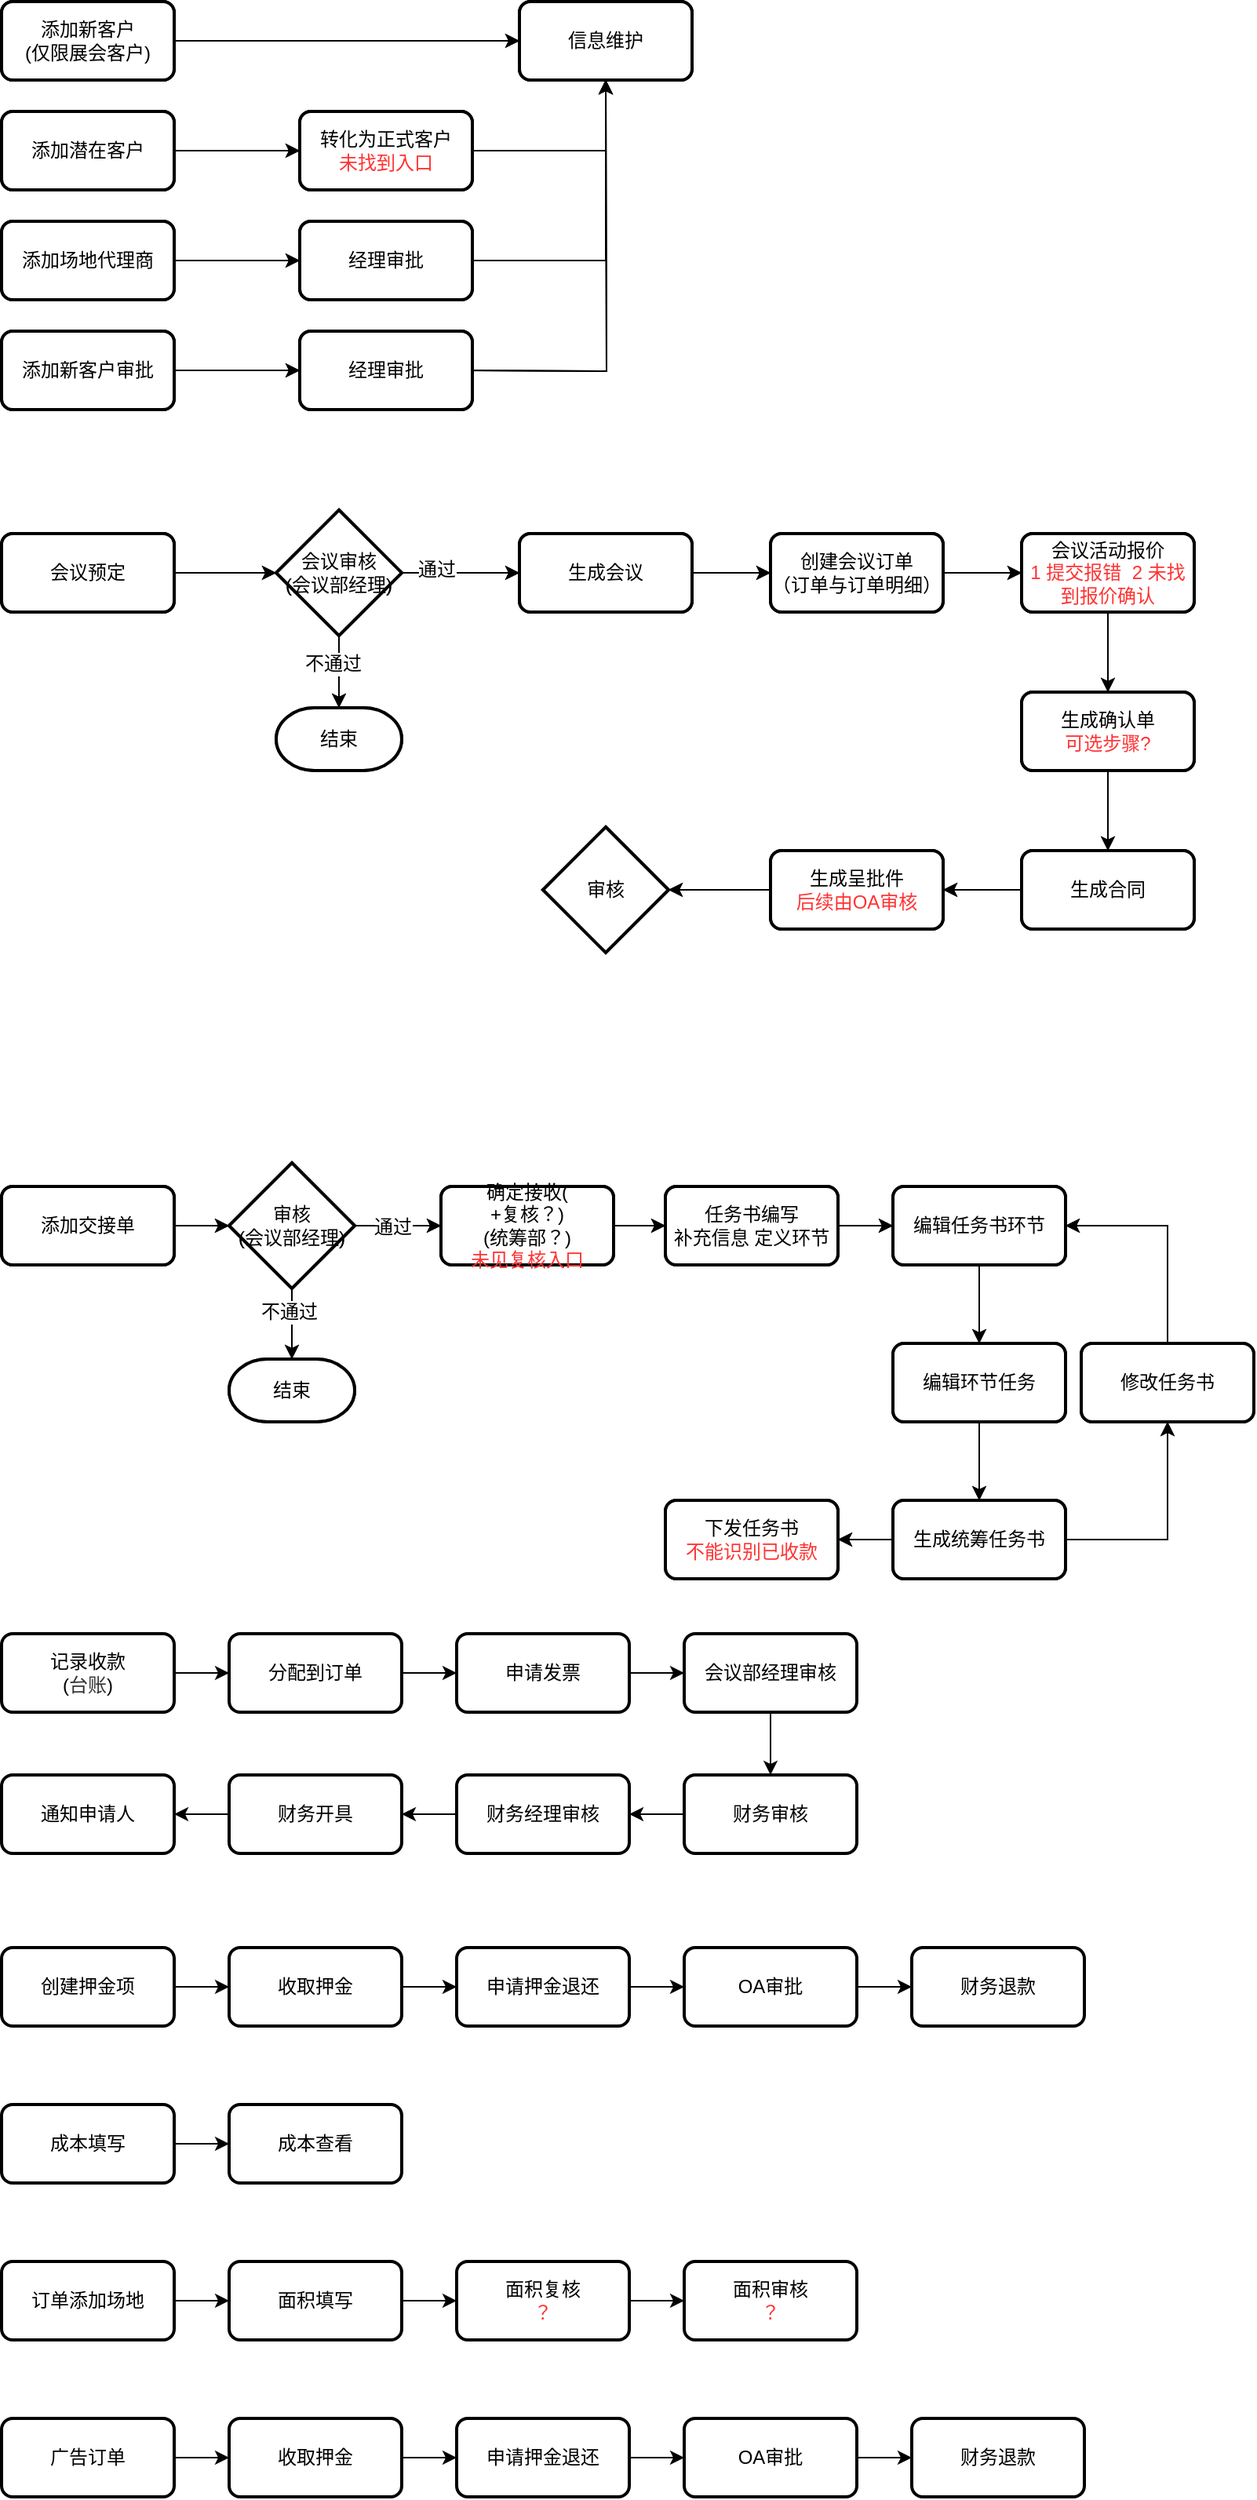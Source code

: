 <mxfile version="12.1.9" type="github" pages="1">
  <diagram id="nOVnHYVLfnTtghSCXkoL" name="Page-1">
    <mxGraphModel dx="786" dy="523" grid="1" gridSize="10" guides="1" tooltips="1" connect="1" arrows="1" fold="1" page="1" pageScale="1" pageWidth="827" pageHeight="1169" math="0" shadow="0">
      <root>
        <mxCell id="0"/>
        <mxCell id="1" parent="0"/>
        <mxCell id="66m_WzZL2VT5cYLAuH38-3" value="" style="edgeStyle=orthogonalEdgeStyle;rounded=0;orthogonalLoop=1;jettySize=auto;html=1;" parent="1" source="66m_WzZL2VT5cYLAuH38-4" target="66m_WzZL2VT5cYLAuH38-5" edge="1">
          <mxGeometry relative="1" as="geometry"/>
        </mxCell>
        <mxCell id="66m_WzZL2VT5cYLAuH38-4" value="添加新客户&lt;br&gt;(仅限展会客户)" style="rounded=1;whiteSpace=wrap;html=1;absoluteArcSize=1;arcSize=14;strokeWidth=2;" parent="1" vertex="1">
          <mxGeometry x="20" y="20" width="110" height="50" as="geometry"/>
        </mxCell>
        <mxCell id="66m_WzZL2VT5cYLAuH38-5" value="信息维护" style="rounded=1;whiteSpace=wrap;html=1;absoluteArcSize=1;arcSize=14;strokeWidth=2;" parent="1" vertex="1">
          <mxGeometry x="350" y="20" width="110" height="50" as="geometry"/>
        </mxCell>
        <mxCell id="66m_WzZL2VT5cYLAuH38-6" value="" style="edgeStyle=orthogonalEdgeStyle;rounded=0;orthogonalLoop=1;jettySize=auto;html=1;" parent="1" source="66m_WzZL2VT5cYLAuH38-7" target="66m_WzZL2VT5cYLAuH38-9" edge="1">
          <mxGeometry relative="1" as="geometry"/>
        </mxCell>
        <mxCell id="66m_WzZL2VT5cYLAuH38-7" value="添加潜在客户" style="rounded=1;whiteSpace=wrap;html=1;absoluteArcSize=1;arcSize=14;strokeWidth=2;" parent="1" vertex="1">
          <mxGeometry x="20" y="90" width="110" height="50" as="geometry"/>
        </mxCell>
        <mxCell id="66m_WzZL2VT5cYLAuH38-8" style="edgeStyle=orthogonalEdgeStyle;rounded=0;orthogonalLoop=1;jettySize=auto;html=1;entryX=0.5;entryY=1;entryDx=0;entryDy=0;" parent="1" source="66m_WzZL2VT5cYLAuH38-9" target="66m_WzZL2VT5cYLAuH38-5" edge="1">
          <mxGeometry relative="1" as="geometry"/>
        </mxCell>
        <mxCell id="66m_WzZL2VT5cYLAuH38-9" value="转化为正式客户&lt;br&gt;&lt;font color=&quot;#ff3333&quot;&gt;未找到入口&lt;/font&gt;" style="rounded=1;whiteSpace=wrap;html=1;absoluteArcSize=1;arcSize=14;strokeWidth=2;" parent="1" vertex="1">
          <mxGeometry x="210" y="90" width="110" height="50" as="geometry"/>
        </mxCell>
        <mxCell id="66m_WzZL2VT5cYLAuH38-10" value="" style="edgeStyle=orthogonalEdgeStyle;rounded=0;orthogonalLoop=1;jettySize=auto;html=1;" parent="1" source="66m_WzZL2VT5cYLAuH38-11" target="66m_WzZL2VT5cYLAuH38-17" edge="1">
          <mxGeometry relative="1" as="geometry"/>
        </mxCell>
        <mxCell id="66m_WzZL2VT5cYLAuH38-11" value="添加场地代理商" style="rounded=1;whiteSpace=wrap;html=1;absoluteArcSize=1;arcSize=14;strokeWidth=2;" parent="1" vertex="1">
          <mxGeometry x="20" y="160" width="110" height="50" as="geometry"/>
        </mxCell>
        <mxCell id="66m_WzZL2VT5cYLAuH38-12" value="" style="edgeStyle=orthogonalEdgeStyle;rounded=0;orthogonalLoop=1;jettySize=auto;html=1;" parent="1" source="66m_WzZL2VT5cYLAuH38-13" target="66m_WzZL2VT5cYLAuH38-15" edge="1">
          <mxGeometry relative="1" as="geometry"/>
        </mxCell>
        <mxCell id="66m_WzZL2VT5cYLAuH38-13" value="添加新客户审批" style="rounded=1;whiteSpace=wrap;html=1;absoluteArcSize=1;arcSize=14;strokeWidth=2;" parent="1" vertex="1">
          <mxGeometry x="20" y="230" width="110" height="50" as="geometry"/>
        </mxCell>
        <mxCell id="66m_WzZL2VT5cYLAuH38-14" style="edgeStyle=orthogonalEdgeStyle;rounded=0;orthogonalLoop=1;jettySize=auto;html=1;" parent="1" edge="1">
          <mxGeometry relative="1" as="geometry">
            <mxPoint x="405" y="70" as="targetPoint"/>
            <mxPoint x="315" y="255" as="sourcePoint"/>
          </mxGeometry>
        </mxCell>
        <mxCell id="66m_WzZL2VT5cYLAuH38-15" value="审批&lt;br&gt;&lt;font color=&quot;#ff3333&quot;&gt;未找到入口 经理&lt;/font&gt;" style="rounded=1;whiteSpace=wrap;html=1;absoluteArcSize=1;arcSize=14;strokeWidth=2;" parent="1" vertex="1">
          <mxGeometry x="210" y="230" width="110" height="50" as="geometry"/>
        </mxCell>
        <mxCell id="66m_WzZL2VT5cYLAuH38-16" style="edgeStyle=orthogonalEdgeStyle;rounded=0;orthogonalLoop=1;jettySize=auto;html=1;entryX=0.5;entryY=1;entryDx=0;entryDy=0;" parent="1" source="66m_WzZL2VT5cYLAuH38-17" target="66m_WzZL2VT5cYLAuH38-5" edge="1">
          <mxGeometry relative="1" as="geometry"/>
        </mxCell>
        <mxCell id="66m_WzZL2VT5cYLAuH38-17" value="审批&lt;br&gt;&lt;font color=&quot;#ff3333&quot;&gt;未找到入口 经理&lt;/font&gt;" style="rounded=1;whiteSpace=wrap;html=1;absoluteArcSize=1;arcSize=14;strokeWidth=2;" parent="1" vertex="1">
          <mxGeometry x="210" y="160" width="110" height="50" as="geometry"/>
        </mxCell>
        <mxCell id="66m_WzZL2VT5cYLAuH38-18" value="" style="edgeStyle=orthogonalEdgeStyle;rounded=0;orthogonalLoop=1;jettySize=auto;html=1;entryX=0;entryY=0.5;entryDx=0;entryDy=0;entryPerimeter=0;" parent="1" source="66m_WzZL2VT5cYLAuH38-19" target="66m_WzZL2VT5cYLAuH38-36" edge="1">
          <mxGeometry relative="1" as="geometry"/>
        </mxCell>
        <mxCell id="66m_WzZL2VT5cYLAuH38-19" value="会议预定" style="rounded=1;whiteSpace=wrap;html=1;absoluteArcSize=1;arcSize=14;strokeWidth=2;" parent="1" vertex="1">
          <mxGeometry x="20" y="359" width="110" height="50" as="geometry"/>
        </mxCell>
        <mxCell id="66m_WzZL2VT5cYLAuH38-20" value="" style="edgeStyle=orthogonalEdgeStyle;rounded=0;orthogonalLoop=1;jettySize=auto;html=1;" parent="1" source="66m_WzZL2VT5cYLAuH38-21" target="66m_WzZL2VT5cYLAuH38-23" edge="1">
          <mxGeometry relative="1" as="geometry"/>
        </mxCell>
        <mxCell id="66m_WzZL2VT5cYLAuH38-21" value="生成会议" style="rounded=1;whiteSpace=wrap;html=1;absoluteArcSize=1;arcSize=14;strokeWidth=2;" parent="1" vertex="1">
          <mxGeometry x="350" y="359" width="110" height="50" as="geometry"/>
        </mxCell>
        <mxCell id="66m_WzZL2VT5cYLAuH38-22" value="" style="edgeStyle=orthogonalEdgeStyle;rounded=0;orthogonalLoop=1;jettySize=auto;html=1;" parent="1" source="66m_WzZL2VT5cYLAuH38-23" target="66m_WzZL2VT5cYLAuH38-26" edge="1">
          <mxGeometry relative="1" as="geometry"/>
        </mxCell>
        <mxCell id="66m_WzZL2VT5cYLAuH38-23" value="创建会议订单&lt;br&gt;（订单与订单明细）" style="rounded=1;whiteSpace=wrap;html=1;absoluteArcSize=1;arcSize=14;strokeWidth=2;" parent="1" vertex="1">
          <mxGeometry x="510" y="359" width="110" height="50" as="geometry"/>
        </mxCell>
        <mxCell id="66m_WzZL2VT5cYLAuH38-24" value="" style="edgeStyle=orthogonalEdgeStyle;rounded=0;orthogonalLoop=1;jettySize=auto;html=1;exitX=0.5;exitY=1;exitDx=0;exitDy=0;" parent="1" source="66m_WzZL2VT5cYLAuH38-27" target="66m_WzZL2VT5cYLAuH38-29" edge="1">
          <mxGeometry relative="1" as="geometry"/>
        </mxCell>
        <mxCell id="66m_WzZL2VT5cYLAuH38-25" value="" style="edgeStyle=orthogonalEdgeStyle;rounded=0;orthogonalLoop=1;jettySize=auto;html=1;" parent="1" source="66m_WzZL2VT5cYLAuH38-26" target="66m_WzZL2VT5cYLAuH38-27" edge="1">
          <mxGeometry relative="1" as="geometry"/>
        </mxCell>
        <mxCell id="66m_WzZL2VT5cYLAuH38-26" value="会议活动报价&lt;br&gt;&lt;font color=&quot;#ff3333&quot;&gt;1 提交报错&amp;nbsp; 2 未找到报价确认&lt;/font&gt;" style="rounded=1;whiteSpace=wrap;html=1;absoluteArcSize=1;arcSize=14;strokeWidth=2;" parent="1" vertex="1">
          <mxGeometry x="670" y="359" width="110" height="50" as="geometry"/>
        </mxCell>
        <mxCell id="66m_WzZL2VT5cYLAuH38-27" value="生成确认单&lt;br&gt;&lt;font color=&quot;#ff3333&quot;&gt;可选步骤?&lt;/font&gt;" style="rounded=1;whiteSpace=wrap;html=1;absoluteArcSize=1;arcSize=14;strokeWidth=2;" parent="1" vertex="1">
          <mxGeometry x="670" y="460" width="110" height="50" as="geometry"/>
        </mxCell>
        <mxCell id="66m_WzZL2VT5cYLAuH38-28" value="" style="edgeStyle=orthogonalEdgeStyle;rounded=0;orthogonalLoop=1;jettySize=auto;html=1;" parent="1" source="66m_WzZL2VT5cYLAuH38-29" target="66m_WzZL2VT5cYLAuH38-31" edge="1">
          <mxGeometry relative="1" as="geometry"/>
        </mxCell>
        <mxCell id="66m_WzZL2VT5cYLAuH38-29" value="生成合同" style="rounded=1;whiteSpace=wrap;html=1;absoluteArcSize=1;arcSize=14;strokeWidth=2;" parent="1" vertex="1">
          <mxGeometry x="670" y="561" width="110" height="50" as="geometry"/>
        </mxCell>
        <mxCell id="66m_WzZL2VT5cYLAuH38-30" value="" style="edgeStyle=orthogonalEdgeStyle;rounded=0;orthogonalLoop=1;jettySize=auto;html=1;" parent="1" source="66m_WzZL2VT5cYLAuH38-31" target="66m_WzZL2VT5cYLAuH38-60" edge="1">
          <mxGeometry relative="1" as="geometry"/>
        </mxCell>
        <mxCell id="66m_WzZL2VT5cYLAuH38-31" value="生成呈批件&lt;br&gt;&lt;font color=&quot;#ff3333&quot;&gt;后续由OA审核&lt;/font&gt;" style="rounded=1;whiteSpace=wrap;html=1;absoluteArcSize=1;arcSize=14;strokeWidth=2;" parent="1" vertex="1">
          <mxGeometry x="510" y="561" width="110" height="50" as="geometry"/>
        </mxCell>
        <mxCell id="66m_WzZL2VT5cYLAuH38-32" style="edgeStyle=orthogonalEdgeStyle;rounded=0;orthogonalLoop=1;jettySize=auto;html=1;entryX=0.5;entryY=0;entryDx=0;entryDy=0;entryPerimeter=0;" parent="1" source="66m_WzZL2VT5cYLAuH38-36" target="66m_WzZL2VT5cYLAuH38-37" edge="1">
          <mxGeometry relative="1" as="geometry"/>
        </mxCell>
        <mxCell id="66m_WzZL2VT5cYLAuH38-33" value="不通过" style="text;html=1;resizable=0;points=[];align=center;verticalAlign=middle;labelBackgroundColor=#ffffff;" parent="66m_WzZL2VT5cYLAuH38-32" vertex="1" connectable="0">
          <mxGeometry x="0.318" y="-3" relative="1" as="geometry">
            <mxPoint x="-1" y="-13" as="offset"/>
          </mxGeometry>
        </mxCell>
        <mxCell id="66m_WzZL2VT5cYLAuH38-34" style="edgeStyle=orthogonalEdgeStyle;rounded=0;orthogonalLoop=1;jettySize=auto;html=1;entryX=0;entryY=0.5;entryDx=0;entryDy=0;" parent="1" source="66m_WzZL2VT5cYLAuH38-36" target="66m_WzZL2VT5cYLAuH38-21" edge="1">
          <mxGeometry relative="1" as="geometry"/>
        </mxCell>
        <mxCell id="66m_WzZL2VT5cYLAuH38-35" value="通过" style="text;html=1;resizable=0;points=[];align=center;verticalAlign=middle;labelBackgroundColor=#ffffff;" parent="66m_WzZL2VT5cYLAuH38-34" vertex="1" connectable="0">
          <mxGeometry x="-0.413" y="2" relative="1" as="geometry">
            <mxPoint as="offset"/>
          </mxGeometry>
        </mxCell>
        <mxCell id="66m_WzZL2VT5cYLAuH38-36" value="&lt;span style=&quot;white-space: normal&quot;&gt;会议审核&lt;/span&gt;&lt;br style=&quot;white-space: normal&quot;&gt;&lt;span style=&quot;white-space: normal&quot;&gt;(会议部经理)&lt;/span&gt;" style="strokeWidth=2;html=1;shape=mxgraph.flowchart.decision;whiteSpace=wrap;" parent="1" vertex="1">
          <mxGeometry x="195" y="344" width="80" height="80" as="geometry"/>
        </mxCell>
        <mxCell id="66m_WzZL2VT5cYLAuH38-37" value="结束" style="strokeWidth=2;html=1;shape=mxgraph.flowchart.terminator;whiteSpace=wrap;" parent="1" vertex="1">
          <mxGeometry x="195" y="470" width="80" height="40" as="geometry"/>
        </mxCell>
        <mxCell id="66m_WzZL2VT5cYLAuH38-38" value="" style="edgeStyle=orthogonalEdgeStyle;rounded=0;orthogonalLoop=1;jettySize=auto;html=1;exitX=1;exitY=0.5;exitDx=0;exitDy=0;exitPerimeter=0;" parent="1" source="66m_WzZL2VT5cYLAuH38-58" target="66m_WzZL2VT5cYLAuH38-43" edge="1">
          <mxGeometry relative="1" as="geometry"/>
        </mxCell>
        <mxCell id="66m_WzZL2VT5cYLAuH38-39" value="通过" style="text;html=1;resizable=0;points=[];align=center;verticalAlign=middle;labelBackgroundColor=#ffffff;" parent="66m_WzZL2VT5cYLAuH38-38" vertex="1" connectable="0">
          <mxGeometry x="-0.143" y="-1" relative="1" as="geometry">
            <mxPoint as="offset"/>
          </mxGeometry>
        </mxCell>
        <mxCell id="66m_WzZL2VT5cYLAuH38-40" style="edgeStyle=orthogonalEdgeStyle;rounded=0;orthogonalLoop=1;jettySize=auto;html=1;entryX=0;entryY=0.5;entryDx=0;entryDy=0;entryPerimeter=0;" parent="1" source="66m_WzZL2VT5cYLAuH38-41" target="66m_WzZL2VT5cYLAuH38-58" edge="1">
          <mxGeometry relative="1" as="geometry"/>
        </mxCell>
        <mxCell id="66m_WzZL2VT5cYLAuH38-41" value="添加交接单" style="rounded=1;whiteSpace=wrap;html=1;absoluteArcSize=1;arcSize=14;strokeWidth=2;" parent="1" vertex="1">
          <mxGeometry x="20" y="775" width="110" height="50" as="geometry"/>
        </mxCell>
        <mxCell id="66m_WzZL2VT5cYLAuH38-42" value="" style="edgeStyle=orthogonalEdgeStyle;rounded=0;orthogonalLoop=1;jettySize=auto;html=1;" parent="1" source="66m_WzZL2VT5cYLAuH38-43" target="66m_WzZL2VT5cYLAuH38-45" edge="1">
          <mxGeometry relative="1" as="geometry"/>
        </mxCell>
        <mxCell id="66m_WzZL2VT5cYLAuH38-43" value="确定接收(&lt;br&gt;+复核？)&lt;br&gt;(统筹部？)&lt;font color=&quot;#ff3333&quot;&gt;&lt;br&gt;未见复核入口&lt;br&gt;&lt;/font&gt;" style="rounded=1;whiteSpace=wrap;html=1;absoluteArcSize=1;arcSize=14;strokeWidth=2;" parent="1" vertex="1">
          <mxGeometry x="300" y="775" width="110" height="50" as="geometry"/>
        </mxCell>
        <mxCell id="66m_WzZL2VT5cYLAuH38-44" value="" style="edgeStyle=orthogonalEdgeStyle;rounded=0;orthogonalLoop=1;jettySize=auto;html=1;" parent="1" source="66m_WzZL2VT5cYLAuH38-45" target="66m_WzZL2VT5cYLAuH38-47" edge="1">
          <mxGeometry relative="1" as="geometry"/>
        </mxCell>
        <mxCell id="66m_WzZL2VT5cYLAuH38-45" value="任务书编写&lt;br&gt;补充信息&amp;nbsp;定义环节" style="rounded=1;whiteSpace=wrap;html=1;absoluteArcSize=1;arcSize=14;strokeWidth=2;" parent="1" vertex="1">
          <mxGeometry x="443" y="775" width="110" height="50" as="geometry"/>
        </mxCell>
        <mxCell id="66m_WzZL2VT5cYLAuH38-46" value="" style="edgeStyle=orthogonalEdgeStyle;rounded=0;orthogonalLoop=1;jettySize=auto;html=1;" parent="1" source="66m_WzZL2VT5cYLAuH38-47" target="66m_WzZL2VT5cYLAuH38-49" edge="1">
          <mxGeometry relative="1" as="geometry"/>
        </mxCell>
        <mxCell id="66m_WzZL2VT5cYLAuH38-47" value="编辑任务书环节" style="rounded=1;whiteSpace=wrap;html=1;absoluteArcSize=1;arcSize=14;strokeWidth=2;" parent="1" vertex="1">
          <mxGeometry x="588" y="775" width="110" height="50" as="geometry"/>
        </mxCell>
        <mxCell id="66m_WzZL2VT5cYLAuH38-48" value="" style="edgeStyle=orthogonalEdgeStyle;rounded=0;orthogonalLoop=1;jettySize=auto;html=1;" parent="1" source="66m_WzZL2VT5cYLAuH38-49" target="66m_WzZL2VT5cYLAuH38-52" edge="1">
          <mxGeometry relative="1" as="geometry"/>
        </mxCell>
        <mxCell id="66m_WzZL2VT5cYLAuH38-49" value="编辑环节任务" style="rounded=1;whiteSpace=wrap;html=1;absoluteArcSize=1;arcSize=14;strokeWidth=2;" parent="1" vertex="1">
          <mxGeometry x="588" y="875" width="110" height="50" as="geometry"/>
        </mxCell>
        <mxCell id="66m_WzZL2VT5cYLAuH38-50" value="" style="edgeStyle=orthogonalEdgeStyle;rounded=0;orthogonalLoop=1;jettySize=auto;html=1;" parent="1" source="66m_WzZL2VT5cYLAuH38-52" target="66m_WzZL2VT5cYLAuH38-55" edge="1">
          <mxGeometry relative="1" as="geometry"/>
        </mxCell>
        <mxCell id="66m_WzZL2VT5cYLAuH38-51" value="" style="edgeStyle=orthogonalEdgeStyle;rounded=0;orthogonalLoop=1;jettySize=auto;html=1;" parent="1" source="66m_WzZL2VT5cYLAuH38-52" target="66m_WzZL2VT5cYLAuH38-53" edge="1">
          <mxGeometry relative="1" as="geometry"/>
        </mxCell>
        <mxCell id="66m_WzZL2VT5cYLAuH38-52" value="生成统筹任务书" style="rounded=1;whiteSpace=wrap;html=1;absoluteArcSize=1;arcSize=14;strokeWidth=2;" parent="1" vertex="1">
          <mxGeometry x="588" y="975" width="110" height="50" as="geometry"/>
        </mxCell>
        <mxCell id="66m_WzZL2VT5cYLAuH38-53" value="下发任务书&lt;br&gt;&lt;font color=&quot;#ff3333&quot;&gt;不能识别已收款&lt;/font&gt;" style="rounded=1;whiteSpace=wrap;html=1;absoluteArcSize=1;arcSize=14;strokeWidth=2;" parent="1" vertex="1">
          <mxGeometry x="443" y="975" width="110" height="50" as="geometry"/>
        </mxCell>
        <mxCell id="66m_WzZL2VT5cYLAuH38-54" style="edgeStyle=orthogonalEdgeStyle;rounded=0;orthogonalLoop=1;jettySize=auto;html=1;entryX=1;entryY=0.5;entryDx=0;entryDy=0;exitX=0.5;exitY=0;exitDx=0;exitDy=0;" parent="1" source="66m_WzZL2VT5cYLAuH38-55" target="66m_WzZL2VT5cYLAuH38-47" edge="1">
          <mxGeometry relative="1" as="geometry"/>
        </mxCell>
        <mxCell id="66m_WzZL2VT5cYLAuH38-55" value="修改任务书" style="rounded=1;whiteSpace=wrap;html=1;absoluteArcSize=1;arcSize=14;strokeWidth=2;" parent="1" vertex="1">
          <mxGeometry x="708" y="875" width="110" height="50" as="geometry"/>
        </mxCell>
        <mxCell id="66m_WzZL2VT5cYLAuH38-56" value="" style="edgeStyle=orthogonalEdgeStyle;rounded=0;orthogonalLoop=1;jettySize=auto;html=1;" parent="1" source="66m_WzZL2VT5cYLAuH38-58" target="66m_WzZL2VT5cYLAuH38-59" edge="1">
          <mxGeometry relative="1" as="geometry"/>
        </mxCell>
        <mxCell id="66m_WzZL2VT5cYLAuH38-57" value="不通过" style="text;html=1;resizable=0;points=[];align=center;verticalAlign=middle;labelBackgroundColor=#ffffff;" parent="66m_WzZL2VT5cYLAuH38-56" vertex="1" connectable="0">
          <mxGeometry x="-0.333" y="-2" relative="1" as="geometry">
            <mxPoint as="offset"/>
          </mxGeometry>
        </mxCell>
        <mxCell id="66m_WzZL2VT5cYLAuH38-58" value="审核&lt;br&gt;(会议部经理)" style="strokeWidth=2;html=1;shape=mxgraph.flowchart.decision;whiteSpace=wrap;" parent="1" vertex="1">
          <mxGeometry x="165" y="760" width="80" height="80" as="geometry"/>
        </mxCell>
        <mxCell id="66m_WzZL2VT5cYLAuH38-59" value="结束" style="strokeWidth=2;html=1;shape=mxgraph.flowchart.terminator;whiteSpace=wrap;" parent="1" vertex="1">
          <mxGeometry x="165" y="885" width="80" height="40" as="geometry"/>
        </mxCell>
        <mxCell id="66m_WzZL2VT5cYLAuH38-60" value="审核" style="strokeWidth=2;html=1;shape=mxgraph.flowchart.decision;whiteSpace=wrap;" parent="1" vertex="1">
          <mxGeometry x="365" y="546" width="80" height="80" as="geometry"/>
        </mxCell>
        <mxCell id="ROwXzpsrMByRmsR1Q8IN-1" value="" style="edgeStyle=orthogonalEdgeStyle;rounded=0;orthogonalLoop=1;jettySize=auto;html=1;" edge="1" parent="1" source="ROwXzpsrMByRmsR1Q8IN-2" target="ROwXzpsrMByRmsR1Q8IN-3">
          <mxGeometry relative="1" as="geometry"/>
        </mxCell>
        <mxCell id="ROwXzpsrMByRmsR1Q8IN-2" value="添加新客户&lt;br&gt;(仅限展会客户)" style="rounded=1;whiteSpace=wrap;html=1;absoluteArcSize=1;arcSize=14;strokeWidth=2;" vertex="1" parent="1">
          <mxGeometry x="20" y="20" width="110" height="50" as="geometry"/>
        </mxCell>
        <mxCell id="ROwXzpsrMByRmsR1Q8IN-3" value="信息维护" style="rounded=1;whiteSpace=wrap;html=1;absoluteArcSize=1;arcSize=14;strokeWidth=2;" vertex="1" parent="1">
          <mxGeometry x="350" y="20" width="110" height="50" as="geometry"/>
        </mxCell>
        <mxCell id="ROwXzpsrMByRmsR1Q8IN-4" value="" style="edgeStyle=orthogonalEdgeStyle;rounded=0;orthogonalLoop=1;jettySize=auto;html=1;" edge="1" parent="1" source="ROwXzpsrMByRmsR1Q8IN-5" target="ROwXzpsrMByRmsR1Q8IN-7">
          <mxGeometry relative="1" as="geometry"/>
        </mxCell>
        <mxCell id="ROwXzpsrMByRmsR1Q8IN-5" value="添加潜在客户" style="rounded=1;whiteSpace=wrap;html=1;absoluteArcSize=1;arcSize=14;strokeWidth=2;" vertex="1" parent="1">
          <mxGeometry x="20" y="90" width="110" height="50" as="geometry"/>
        </mxCell>
        <mxCell id="ROwXzpsrMByRmsR1Q8IN-6" style="edgeStyle=orthogonalEdgeStyle;rounded=0;orthogonalLoop=1;jettySize=auto;html=1;entryX=0.5;entryY=1;entryDx=0;entryDy=0;" edge="1" parent="1" source="ROwXzpsrMByRmsR1Q8IN-7" target="ROwXzpsrMByRmsR1Q8IN-3">
          <mxGeometry relative="1" as="geometry"/>
        </mxCell>
        <mxCell id="ROwXzpsrMByRmsR1Q8IN-7" value="转化为正式客户&lt;br&gt;&lt;font color=&quot;#ff3333&quot;&gt;未找到入口&lt;/font&gt;" style="rounded=1;whiteSpace=wrap;html=1;absoluteArcSize=1;arcSize=14;strokeWidth=2;" vertex="1" parent="1">
          <mxGeometry x="210" y="90" width="110" height="50" as="geometry"/>
        </mxCell>
        <mxCell id="ROwXzpsrMByRmsR1Q8IN-8" value="" style="edgeStyle=orthogonalEdgeStyle;rounded=0;orthogonalLoop=1;jettySize=auto;html=1;" edge="1" parent="1" source="ROwXzpsrMByRmsR1Q8IN-9" target="ROwXzpsrMByRmsR1Q8IN-15">
          <mxGeometry relative="1" as="geometry"/>
        </mxCell>
        <mxCell id="ROwXzpsrMByRmsR1Q8IN-9" value="添加场地代理商" style="rounded=1;whiteSpace=wrap;html=1;absoluteArcSize=1;arcSize=14;strokeWidth=2;" vertex="1" parent="1">
          <mxGeometry x="20" y="160" width="110" height="50" as="geometry"/>
        </mxCell>
        <mxCell id="ROwXzpsrMByRmsR1Q8IN-10" value="" style="edgeStyle=orthogonalEdgeStyle;rounded=0;orthogonalLoop=1;jettySize=auto;html=1;" edge="1" parent="1" source="ROwXzpsrMByRmsR1Q8IN-11" target="ROwXzpsrMByRmsR1Q8IN-13">
          <mxGeometry relative="1" as="geometry"/>
        </mxCell>
        <mxCell id="ROwXzpsrMByRmsR1Q8IN-11" value="添加新客户审批" style="rounded=1;whiteSpace=wrap;html=1;absoluteArcSize=1;arcSize=14;strokeWidth=2;" vertex="1" parent="1">
          <mxGeometry x="20" y="230" width="110" height="50" as="geometry"/>
        </mxCell>
        <mxCell id="ROwXzpsrMByRmsR1Q8IN-12" style="edgeStyle=orthogonalEdgeStyle;rounded=0;orthogonalLoop=1;jettySize=auto;html=1;" edge="1" parent="1">
          <mxGeometry relative="1" as="geometry">
            <mxPoint x="405" y="70" as="targetPoint"/>
            <mxPoint x="315" y="255" as="sourcePoint"/>
          </mxGeometry>
        </mxCell>
        <mxCell id="ROwXzpsrMByRmsR1Q8IN-13" value="经理审批" style="rounded=1;whiteSpace=wrap;html=1;absoluteArcSize=1;arcSize=14;strokeWidth=2;" vertex="1" parent="1">
          <mxGeometry x="210" y="230" width="110" height="50" as="geometry"/>
        </mxCell>
        <mxCell id="ROwXzpsrMByRmsR1Q8IN-14" style="edgeStyle=orthogonalEdgeStyle;rounded=0;orthogonalLoop=1;jettySize=auto;html=1;entryX=0.5;entryY=1;entryDx=0;entryDy=0;" edge="1" parent="1" source="ROwXzpsrMByRmsR1Q8IN-15" target="ROwXzpsrMByRmsR1Q8IN-3">
          <mxGeometry relative="1" as="geometry"/>
        </mxCell>
        <mxCell id="ROwXzpsrMByRmsR1Q8IN-15" value="经理审批" style="rounded=1;whiteSpace=wrap;html=1;absoluteArcSize=1;arcSize=14;strokeWidth=2;" vertex="1" parent="1">
          <mxGeometry x="210" y="160" width="110" height="50" as="geometry"/>
        </mxCell>
        <mxCell id="ROwXzpsrMByRmsR1Q8IN-16" value="" style="edgeStyle=orthogonalEdgeStyle;rounded=0;orthogonalLoop=1;jettySize=auto;html=1;entryX=0;entryY=0.5;entryDx=0;entryDy=0;entryPerimeter=0;" edge="1" parent="1" source="ROwXzpsrMByRmsR1Q8IN-17" target="ROwXzpsrMByRmsR1Q8IN-34">
          <mxGeometry relative="1" as="geometry"/>
        </mxCell>
        <mxCell id="ROwXzpsrMByRmsR1Q8IN-17" value="会议预定" style="rounded=1;whiteSpace=wrap;html=1;absoluteArcSize=1;arcSize=14;strokeWidth=2;" vertex="1" parent="1">
          <mxGeometry x="20" y="359" width="110" height="50" as="geometry"/>
        </mxCell>
        <mxCell id="ROwXzpsrMByRmsR1Q8IN-18" value="" style="edgeStyle=orthogonalEdgeStyle;rounded=0;orthogonalLoop=1;jettySize=auto;html=1;" edge="1" parent="1" source="ROwXzpsrMByRmsR1Q8IN-19" target="ROwXzpsrMByRmsR1Q8IN-21">
          <mxGeometry relative="1" as="geometry"/>
        </mxCell>
        <mxCell id="ROwXzpsrMByRmsR1Q8IN-19" value="生成会议" style="rounded=1;whiteSpace=wrap;html=1;absoluteArcSize=1;arcSize=14;strokeWidth=2;" vertex="1" parent="1">
          <mxGeometry x="350" y="359" width="110" height="50" as="geometry"/>
        </mxCell>
        <mxCell id="ROwXzpsrMByRmsR1Q8IN-20" value="" style="edgeStyle=orthogonalEdgeStyle;rounded=0;orthogonalLoop=1;jettySize=auto;html=1;" edge="1" parent="1" source="ROwXzpsrMByRmsR1Q8IN-21" target="ROwXzpsrMByRmsR1Q8IN-24">
          <mxGeometry relative="1" as="geometry"/>
        </mxCell>
        <mxCell id="ROwXzpsrMByRmsR1Q8IN-21" value="创建会议订单&lt;br&gt;（订单与订单明细）" style="rounded=1;whiteSpace=wrap;html=1;absoluteArcSize=1;arcSize=14;strokeWidth=2;" vertex="1" parent="1">
          <mxGeometry x="510" y="359" width="110" height="50" as="geometry"/>
        </mxCell>
        <mxCell id="ROwXzpsrMByRmsR1Q8IN-22" value="" style="edgeStyle=orthogonalEdgeStyle;rounded=0;orthogonalLoop=1;jettySize=auto;html=1;exitX=0.5;exitY=1;exitDx=0;exitDy=0;" edge="1" parent="1" source="ROwXzpsrMByRmsR1Q8IN-25" target="ROwXzpsrMByRmsR1Q8IN-27">
          <mxGeometry relative="1" as="geometry"/>
        </mxCell>
        <mxCell id="ROwXzpsrMByRmsR1Q8IN-23" value="" style="edgeStyle=orthogonalEdgeStyle;rounded=0;orthogonalLoop=1;jettySize=auto;html=1;" edge="1" parent="1" source="ROwXzpsrMByRmsR1Q8IN-24" target="ROwXzpsrMByRmsR1Q8IN-25">
          <mxGeometry relative="1" as="geometry"/>
        </mxCell>
        <mxCell id="ROwXzpsrMByRmsR1Q8IN-24" value="会议活动报价&lt;br&gt;&lt;font color=&quot;#ff3333&quot;&gt;1 提交报错&amp;nbsp; 2 未找到报价确认&lt;/font&gt;" style="rounded=1;whiteSpace=wrap;html=1;absoluteArcSize=1;arcSize=14;strokeWidth=2;" vertex="1" parent="1">
          <mxGeometry x="670" y="359" width="110" height="50" as="geometry"/>
        </mxCell>
        <mxCell id="ROwXzpsrMByRmsR1Q8IN-25" value="生成确认单&lt;br&gt;&lt;font color=&quot;#ff3333&quot;&gt;可选步骤?&lt;/font&gt;" style="rounded=1;whiteSpace=wrap;html=1;absoluteArcSize=1;arcSize=14;strokeWidth=2;" vertex="1" parent="1">
          <mxGeometry x="670" y="460" width="110" height="50" as="geometry"/>
        </mxCell>
        <mxCell id="ROwXzpsrMByRmsR1Q8IN-26" value="" style="edgeStyle=orthogonalEdgeStyle;rounded=0;orthogonalLoop=1;jettySize=auto;html=1;" edge="1" parent="1" source="ROwXzpsrMByRmsR1Q8IN-27" target="ROwXzpsrMByRmsR1Q8IN-29">
          <mxGeometry relative="1" as="geometry"/>
        </mxCell>
        <mxCell id="ROwXzpsrMByRmsR1Q8IN-27" value="生成合同" style="rounded=1;whiteSpace=wrap;html=1;absoluteArcSize=1;arcSize=14;strokeWidth=2;" vertex="1" parent="1">
          <mxGeometry x="670" y="561" width="110" height="50" as="geometry"/>
        </mxCell>
        <mxCell id="ROwXzpsrMByRmsR1Q8IN-28" value="" style="edgeStyle=orthogonalEdgeStyle;rounded=0;orthogonalLoop=1;jettySize=auto;html=1;" edge="1" parent="1" source="ROwXzpsrMByRmsR1Q8IN-29" target="ROwXzpsrMByRmsR1Q8IN-58">
          <mxGeometry relative="1" as="geometry"/>
        </mxCell>
        <mxCell id="ROwXzpsrMByRmsR1Q8IN-29" value="生成呈批件&lt;br&gt;&lt;font color=&quot;#ff3333&quot;&gt;后续由OA审核&lt;/font&gt;" style="rounded=1;whiteSpace=wrap;html=1;absoluteArcSize=1;arcSize=14;strokeWidth=2;" vertex="1" parent="1">
          <mxGeometry x="510" y="561" width="110" height="50" as="geometry"/>
        </mxCell>
        <mxCell id="ROwXzpsrMByRmsR1Q8IN-30" style="edgeStyle=orthogonalEdgeStyle;rounded=0;orthogonalLoop=1;jettySize=auto;html=1;entryX=0.5;entryY=0;entryDx=0;entryDy=0;entryPerimeter=0;" edge="1" parent="1" source="ROwXzpsrMByRmsR1Q8IN-34" target="ROwXzpsrMByRmsR1Q8IN-35">
          <mxGeometry relative="1" as="geometry"/>
        </mxCell>
        <mxCell id="ROwXzpsrMByRmsR1Q8IN-31" value="不通过" style="text;html=1;resizable=0;points=[];align=center;verticalAlign=middle;labelBackgroundColor=#ffffff;" vertex="1" connectable="0" parent="ROwXzpsrMByRmsR1Q8IN-30">
          <mxGeometry x="0.318" y="-3" relative="1" as="geometry">
            <mxPoint x="-1" y="-13" as="offset"/>
          </mxGeometry>
        </mxCell>
        <mxCell id="ROwXzpsrMByRmsR1Q8IN-32" style="edgeStyle=orthogonalEdgeStyle;rounded=0;orthogonalLoop=1;jettySize=auto;html=1;entryX=0;entryY=0.5;entryDx=0;entryDy=0;" edge="1" parent="1" source="ROwXzpsrMByRmsR1Q8IN-34" target="ROwXzpsrMByRmsR1Q8IN-19">
          <mxGeometry relative="1" as="geometry"/>
        </mxCell>
        <mxCell id="ROwXzpsrMByRmsR1Q8IN-33" value="通过" style="text;html=1;resizable=0;points=[];align=center;verticalAlign=middle;labelBackgroundColor=#ffffff;" vertex="1" connectable="0" parent="ROwXzpsrMByRmsR1Q8IN-32">
          <mxGeometry x="-0.413" y="2" relative="1" as="geometry">
            <mxPoint as="offset"/>
          </mxGeometry>
        </mxCell>
        <mxCell id="ROwXzpsrMByRmsR1Q8IN-34" value="&lt;span style=&quot;white-space: normal&quot;&gt;会议审核&lt;/span&gt;&lt;br style=&quot;white-space: normal&quot;&gt;&lt;span style=&quot;white-space: normal&quot;&gt;(会议部经理)&lt;/span&gt;" style="strokeWidth=2;html=1;shape=mxgraph.flowchart.decision;whiteSpace=wrap;" vertex="1" parent="1">
          <mxGeometry x="195" y="344" width="80" height="80" as="geometry"/>
        </mxCell>
        <mxCell id="ROwXzpsrMByRmsR1Q8IN-35" value="结束" style="strokeWidth=2;html=1;shape=mxgraph.flowchart.terminator;whiteSpace=wrap;" vertex="1" parent="1">
          <mxGeometry x="195" y="470" width="80" height="40" as="geometry"/>
        </mxCell>
        <mxCell id="ROwXzpsrMByRmsR1Q8IN-36" value="" style="edgeStyle=orthogonalEdgeStyle;rounded=0;orthogonalLoop=1;jettySize=auto;html=1;exitX=1;exitY=0.5;exitDx=0;exitDy=0;exitPerimeter=0;" edge="1" parent="1" source="ROwXzpsrMByRmsR1Q8IN-56" target="ROwXzpsrMByRmsR1Q8IN-41">
          <mxGeometry relative="1" as="geometry"/>
        </mxCell>
        <mxCell id="ROwXzpsrMByRmsR1Q8IN-37" value="通过" style="text;html=1;resizable=0;points=[];align=center;verticalAlign=middle;labelBackgroundColor=#ffffff;" vertex="1" connectable="0" parent="ROwXzpsrMByRmsR1Q8IN-36">
          <mxGeometry x="-0.143" y="-1" relative="1" as="geometry">
            <mxPoint as="offset"/>
          </mxGeometry>
        </mxCell>
        <mxCell id="ROwXzpsrMByRmsR1Q8IN-38" style="edgeStyle=orthogonalEdgeStyle;rounded=0;orthogonalLoop=1;jettySize=auto;html=1;entryX=0;entryY=0.5;entryDx=0;entryDy=0;entryPerimeter=0;" edge="1" parent="1" source="ROwXzpsrMByRmsR1Q8IN-39" target="ROwXzpsrMByRmsR1Q8IN-56">
          <mxGeometry relative="1" as="geometry"/>
        </mxCell>
        <mxCell id="ROwXzpsrMByRmsR1Q8IN-39" value="添加交接单" style="rounded=1;whiteSpace=wrap;html=1;absoluteArcSize=1;arcSize=14;strokeWidth=2;" vertex="1" parent="1">
          <mxGeometry x="20" y="775" width="110" height="50" as="geometry"/>
        </mxCell>
        <mxCell id="ROwXzpsrMByRmsR1Q8IN-40" value="" style="edgeStyle=orthogonalEdgeStyle;rounded=0;orthogonalLoop=1;jettySize=auto;html=1;" edge="1" parent="1" source="ROwXzpsrMByRmsR1Q8IN-41" target="ROwXzpsrMByRmsR1Q8IN-43">
          <mxGeometry relative="1" as="geometry"/>
        </mxCell>
        <mxCell id="ROwXzpsrMByRmsR1Q8IN-41" value="确定接收(&lt;br&gt;+复核？)&lt;br&gt;(统筹部？)&lt;font color=&quot;#ff3333&quot;&gt;&lt;br&gt;未见复核入口&lt;br&gt;&lt;/font&gt;" style="rounded=1;whiteSpace=wrap;html=1;absoluteArcSize=1;arcSize=14;strokeWidth=2;" vertex="1" parent="1">
          <mxGeometry x="300" y="775" width="110" height="50" as="geometry"/>
        </mxCell>
        <mxCell id="ROwXzpsrMByRmsR1Q8IN-42" value="" style="edgeStyle=orthogonalEdgeStyle;rounded=0;orthogonalLoop=1;jettySize=auto;html=1;" edge="1" parent="1" source="ROwXzpsrMByRmsR1Q8IN-43" target="ROwXzpsrMByRmsR1Q8IN-45">
          <mxGeometry relative="1" as="geometry"/>
        </mxCell>
        <mxCell id="ROwXzpsrMByRmsR1Q8IN-43" value="任务书编写&lt;br&gt;补充信息&amp;nbsp;定义环节" style="rounded=1;whiteSpace=wrap;html=1;absoluteArcSize=1;arcSize=14;strokeWidth=2;" vertex="1" parent="1">
          <mxGeometry x="443" y="775" width="110" height="50" as="geometry"/>
        </mxCell>
        <mxCell id="ROwXzpsrMByRmsR1Q8IN-44" value="" style="edgeStyle=orthogonalEdgeStyle;rounded=0;orthogonalLoop=1;jettySize=auto;html=1;" edge="1" parent="1" source="ROwXzpsrMByRmsR1Q8IN-45" target="ROwXzpsrMByRmsR1Q8IN-47">
          <mxGeometry relative="1" as="geometry"/>
        </mxCell>
        <mxCell id="ROwXzpsrMByRmsR1Q8IN-45" value="编辑任务书环节" style="rounded=1;whiteSpace=wrap;html=1;absoluteArcSize=1;arcSize=14;strokeWidth=2;" vertex="1" parent="1">
          <mxGeometry x="588" y="775" width="110" height="50" as="geometry"/>
        </mxCell>
        <mxCell id="ROwXzpsrMByRmsR1Q8IN-46" value="" style="edgeStyle=orthogonalEdgeStyle;rounded=0;orthogonalLoop=1;jettySize=auto;html=1;" edge="1" parent="1" source="ROwXzpsrMByRmsR1Q8IN-47" target="ROwXzpsrMByRmsR1Q8IN-50">
          <mxGeometry relative="1" as="geometry"/>
        </mxCell>
        <mxCell id="ROwXzpsrMByRmsR1Q8IN-47" value="编辑环节任务" style="rounded=1;whiteSpace=wrap;html=1;absoluteArcSize=1;arcSize=14;strokeWidth=2;" vertex="1" parent="1">
          <mxGeometry x="588" y="875" width="110" height="50" as="geometry"/>
        </mxCell>
        <mxCell id="ROwXzpsrMByRmsR1Q8IN-48" value="" style="edgeStyle=orthogonalEdgeStyle;rounded=0;orthogonalLoop=1;jettySize=auto;html=1;" edge="1" parent="1" source="ROwXzpsrMByRmsR1Q8IN-50" target="ROwXzpsrMByRmsR1Q8IN-53">
          <mxGeometry relative="1" as="geometry"/>
        </mxCell>
        <mxCell id="ROwXzpsrMByRmsR1Q8IN-49" value="" style="edgeStyle=orthogonalEdgeStyle;rounded=0;orthogonalLoop=1;jettySize=auto;html=1;" edge="1" parent="1" source="ROwXzpsrMByRmsR1Q8IN-50" target="ROwXzpsrMByRmsR1Q8IN-51">
          <mxGeometry relative="1" as="geometry"/>
        </mxCell>
        <mxCell id="ROwXzpsrMByRmsR1Q8IN-50" value="生成统筹任务书" style="rounded=1;whiteSpace=wrap;html=1;absoluteArcSize=1;arcSize=14;strokeWidth=2;" vertex="1" parent="1">
          <mxGeometry x="588" y="975" width="110" height="50" as="geometry"/>
        </mxCell>
        <mxCell id="ROwXzpsrMByRmsR1Q8IN-51" value="下发任务书&lt;br&gt;&lt;font color=&quot;#ff3333&quot;&gt;不能识别已收款&lt;/font&gt;" style="rounded=1;whiteSpace=wrap;html=1;absoluteArcSize=1;arcSize=14;strokeWidth=2;" vertex="1" parent="1">
          <mxGeometry x="443" y="975" width="110" height="50" as="geometry"/>
        </mxCell>
        <mxCell id="ROwXzpsrMByRmsR1Q8IN-52" style="edgeStyle=orthogonalEdgeStyle;rounded=0;orthogonalLoop=1;jettySize=auto;html=1;entryX=1;entryY=0.5;entryDx=0;entryDy=0;exitX=0.5;exitY=0;exitDx=0;exitDy=0;" edge="1" parent="1" source="ROwXzpsrMByRmsR1Q8IN-53" target="ROwXzpsrMByRmsR1Q8IN-45">
          <mxGeometry relative="1" as="geometry"/>
        </mxCell>
        <mxCell id="ROwXzpsrMByRmsR1Q8IN-53" value="修改任务书" style="rounded=1;whiteSpace=wrap;html=1;absoluteArcSize=1;arcSize=14;strokeWidth=2;" vertex="1" parent="1">
          <mxGeometry x="708" y="875" width="110" height="50" as="geometry"/>
        </mxCell>
        <mxCell id="ROwXzpsrMByRmsR1Q8IN-54" value="" style="edgeStyle=orthogonalEdgeStyle;rounded=0;orthogonalLoop=1;jettySize=auto;html=1;" edge="1" parent="1" source="ROwXzpsrMByRmsR1Q8IN-56" target="ROwXzpsrMByRmsR1Q8IN-57">
          <mxGeometry relative="1" as="geometry"/>
        </mxCell>
        <mxCell id="ROwXzpsrMByRmsR1Q8IN-55" value="不通过" style="text;html=1;resizable=0;points=[];align=center;verticalAlign=middle;labelBackgroundColor=#ffffff;" vertex="1" connectable="0" parent="ROwXzpsrMByRmsR1Q8IN-54">
          <mxGeometry x="-0.333" y="-2" relative="1" as="geometry">
            <mxPoint as="offset"/>
          </mxGeometry>
        </mxCell>
        <mxCell id="ROwXzpsrMByRmsR1Q8IN-56" value="审核&lt;br&gt;(会议部经理)" style="strokeWidth=2;html=1;shape=mxgraph.flowchart.decision;whiteSpace=wrap;" vertex="1" parent="1">
          <mxGeometry x="165" y="760" width="80" height="80" as="geometry"/>
        </mxCell>
        <mxCell id="ROwXzpsrMByRmsR1Q8IN-57" value="结束" style="strokeWidth=2;html=1;shape=mxgraph.flowchart.terminator;whiteSpace=wrap;" vertex="1" parent="1">
          <mxGeometry x="165" y="885" width="80" height="40" as="geometry"/>
        </mxCell>
        <mxCell id="ROwXzpsrMByRmsR1Q8IN-58" value="审核" style="strokeWidth=2;html=1;shape=mxgraph.flowchart.decision;whiteSpace=wrap;" vertex="1" parent="1">
          <mxGeometry x="365" y="546" width="80" height="80" as="geometry"/>
        </mxCell>
        <mxCell id="ROwXzpsrMByRmsR1Q8IN-59" value="" style="edgeStyle=orthogonalEdgeStyle;rounded=0;orthogonalLoop=1;jettySize=auto;html=1;" edge="1" parent="1" source="ROwXzpsrMByRmsR1Q8IN-60" target="ROwXzpsrMByRmsR1Q8IN-62">
          <mxGeometry relative="1" as="geometry"/>
        </mxCell>
        <mxCell id="ROwXzpsrMByRmsR1Q8IN-60" value="&lt;font style=&quot;font-size: 12px&quot;&gt;记录收款&lt;br&gt;(&lt;span style=&quot;background-color: rgb(255 , 255 , 255) ; color: rgb(51 , 51 , 51) ; font-family: &amp;#34;open sans&amp;#34; , &amp;#34;helvetica neue&amp;#34; , &amp;#34;helvetica&amp;#34; , &amp;#34;arial&amp;#34; , sans-serif&quot;&gt;台账&lt;/span&gt;&lt;span&gt;)&lt;/span&gt;&lt;/font&gt;" style="rounded=1;whiteSpace=wrap;html=1;absoluteArcSize=1;arcSize=14;strokeWidth=2;" vertex="1" parent="1">
          <mxGeometry x="20" y="1060" width="110" height="50" as="geometry"/>
        </mxCell>
        <mxCell id="ROwXzpsrMByRmsR1Q8IN-61" value="" style="edgeStyle=orthogonalEdgeStyle;rounded=0;orthogonalLoop=1;jettySize=auto;html=1;" edge="1" parent="1" source="ROwXzpsrMByRmsR1Q8IN-62" target="ROwXzpsrMByRmsR1Q8IN-64">
          <mxGeometry relative="1" as="geometry"/>
        </mxCell>
        <mxCell id="ROwXzpsrMByRmsR1Q8IN-62" value="分配到订单" style="rounded=1;whiteSpace=wrap;html=1;absoluteArcSize=1;arcSize=14;strokeWidth=2;" vertex="1" parent="1">
          <mxGeometry x="165" y="1060" width="110" height="50" as="geometry"/>
        </mxCell>
        <mxCell id="ROwXzpsrMByRmsR1Q8IN-63" value="" style="edgeStyle=orthogonalEdgeStyle;rounded=0;orthogonalLoop=1;jettySize=auto;html=1;" edge="1" parent="1" source="ROwXzpsrMByRmsR1Q8IN-64" target="ROwXzpsrMByRmsR1Q8IN-66">
          <mxGeometry relative="1" as="geometry"/>
        </mxCell>
        <mxCell id="ROwXzpsrMByRmsR1Q8IN-64" value="申请发票" style="rounded=1;whiteSpace=wrap;html=1;absoluteArcSize=1;arcSize=14;strokeWidth=2;" vertex="1" parent="1">
          <mxGeometry x="310" y="1060" width="110" height="50" as="geometry"/>
        </mxCell>
        <mxCell id="ROwXzpsrMByRmsR1Q8IN-65" value="" style="edgeStyle=orthogonalEdgeStyle;rounded=0;orthogonalLoop=1;jettySize=auto;html=1;" edge="1" parent="1" source="ROwXzpsrMByRmsR1Q8IN-66" target="ROwXzpsrMByRmsR1Q8IN-68">
          <mxGeometry relative="1" as="geometry"/>
        </mxCell>
        <mxCell id="ROwXzpsrMByRmsR1Q8IN-66" value="会议部经理审核" style="rounded=1;whiteSpace=wrap;html=1;absoluteArcSize=1;arcSize=14;strokeWidth=2;" vertex="1" parent="1">
          <mxGeometry x="455" y="1060" width="110" height="50" as="geometry"/>
        </mxCell>
        <mxCell id="ROwXzpsrMByRmsR1Q8IN-67" value="" style="edgeStyle=orthogonalEdgeStyle;rounded=0;orthogonalLoop=1;jettySize=auto;html=1;" edge="1" parent="1" source="ROwXzpsrMByRmsR1Q8IN-68" target="ROwXzpsrMByRmsR1Q8IN-70">
          <mxGeometry relative="1" as="geometry"/>
        </mxCell>
        <mxCell id="ROwXzpsrMByRmsR1Q8IN-68" value="财务审核" style="rounded=1;whiteSpace=wrap;html=1;absoluteArcSize=1;arcSize=14;strokeWidth=2;" vertex="1" parent="1">
          <mxGeometry x="455" y="1150" width="110" height="50" as="geometry"/>
        </mxCell>
        <mxCell id="ROwXzpsrMByRmsR1Q8IN-69" value="" style="edgeStyle=orthogonalEdgeStyle;rounded=0;orthogonalLoop=1;jettySize=auto;html=1;" edge="1" parent="1" source="ROwXzpsrMByRmsR1Q8IN-70" target="ROwXzpsrMByRmsR1Q8IN-72">
          <mxGeometry relative="1" as="geometry"/>
        </mxCell>
        <mxCell id="ROwXzpsrMByRmsR1Q8IN-70" value="财务经理审核" style="rounded=1;whiteSpace=wrap;html=1;absoluteArcSize=1;arcSize=14;strokeWidth=2;" vertex="1" parent="1">
          <mxGeometry x="310" y="1150" width="110" height="50" as="geometry"/>
        </mxCell>
        <mxCell id="ROwXzpsrMByRmsR1Q8IN-71" value="" style="edgeStyle=orthogonalEdgeStyle;rounded=0;orthogonalLoop=1;jettySize=auto;html=1;" edge="1" parent="1" source="ROwXzpsrMByRmsR1Q8IN-72" target="ROwXzpsrMByRmsR1Q8IN-73">
          <mxGeometry relative="1" as="geometry"/>
        </mxCell>
        <mxCell id="ROwXzpsrMByRmsR1Q8IN-72" value="财务开具" style="rounded=1;whiteSpace=wrap;html=1;absoluteArcSize=1;arcSize=14;strokeWidth=2;" vertex="1" parent="1">
          <mxGeometry x="165" y="1150" width="110" height="50" as="geometry"/>
        </mxCell>
        <mxCell id="ROwXzpsrMByRmsR1Q8IN-73" value="通知申请人" style="rounded=1;whiteSpace=wrap;html=1;absoluteArcSize=1;arcSize=14;strokeWidth=2;" vertex="1" parent="1">
          <mxGeometry x="20" y="1150" width="110" height="50" as="geometry"/>
        </mxCell>
        <mxCell id="ROwXzpsrMByRmsR1Q8IN-74" value="" style="edgeStyle=orthogonalEdgeStyle;rounded=0;orthogonalLoop=1;jettySize=auto;html=1;" edge="1" parent="1" source="ROwXzpsrMByRmsR1Q8IN-75" target="ROwXzpsrMByRmsR1Q8IN-77">
          <mxGeometry relative="1" as="geometry"/>
        </mxCell>
        <mxCell id="ROwXzpsrMByRmsR1Q8IN-75" value="创建押金项" style="rounded=1;whiteSpace=wrap;html=1;absoluteArcSize=1;arcSize=14;strokeWidth=2;" vertex="1" parent="1">
          <mxGeometry x="20" y="1260" width="110" height="50" as="geometry"/>
        </mxCell>
        <mxCell id="ROwXzpsrMByRmsR1Q8IN-76" value="" style="edgeStyle=orthogonalEdgeStyle;rounded=0;orthogonalLoop=1;jettySize=auto;html=1;" edge="1" parent="1" source="ROwXzpsrMByRmsR1Q8IN-77" target="ROwXzpsrMByRmsR1Q8IN-79">
          <mxGeometry relative="1" as="geometry"/>
        </mxCell>
        <mxCell id="ROwXzpsrMByRmsR1Q8IN-77" value="收取押金" style="rounded=1;whiteSpace=wrap;html=1;absoluteArcSize=1;arcSize=14;strokeWidth=2;" vertex="1" parent="1">
          <mxGeometry x="165" y="1260" width="110" height="50" as="geometry"/>
        </mxCell>
        <mxCell id="ROwXzpsrMByRmsR1Q8IN-78" value="" style="edgeStyle=orthogonalEdgeStyle;rounded=0;orthogonalLoop=1;jettySize=auto;html=1;" edge="1" parent="1" source="ROwXzpsrMByRmsR1Q8IN-79" target="ROwXzpsrMByRmsR1Q8IN-81">
          <mxGeometry relative="1" as="geometry"/>
        </mxCell>
        <mxCell id="ROwXzpsrMByRmsR1Q8IN-79" value="申请押金退还" style="rounded=1;whiteSpace=wrap;html=1;absoluteArcSize=1;arcSize=14;strokeWidth=2;" vertex="1" parent="1">
          <mxGeometry x="310" y="1260" width="110" height="50" as="geometry"/>
        </mxCell>
        <mxCell id="ROwXzpsrMByRmsR1Q8IN-80" value="" style="edgeStyle=orthogonalEdgeStyle;rounded=0;orthogonalLoop=1;jettySize=auto;html=1;" edge="1" parent="1" source="ROwXzpsrMByRmsR1Q8IN-81" target="ROwXzpsrMByRmsR1Q8IN-82">
          <mxGeometry relative="1" as="geometry"/>
        </mxCell>
        <mxCell id="ROwXzpsrMByRmsR1Q8IN-81" value="OA审批" style="rounded=1;whiteSpace=wrap;html=1;absoluteArcSize=1;arcSize=14;strokeWidth=2;" vertex="1" parent="1">
          <mxGeometry x="455" y="1260" width="110" height="50" as="geometry"/>
        </mxCell>
        <mxCell id="ROwXzpsrMByRmsR1Q8IN-82" value="财务退款" style="rounded=1;whiteSpace=wrap;html=1;absoluteArcSize=1;arcSize=14;strokeWidth=2;" vertex="1" parent="1">
          <mxGeometry x="600" y="1260" width="110" height="50" as="geometry"/>
        </mxCell>
        <mxCell id="ROwXzpsrMByRmsR1Q8IN-83" value="" style="edgeStyle=orthogonalEdgeStyle;rounded=0;orthogonalLoop=1;jettySize=auto;html=1;" edge="1" parent="1" source="ROwXzpsrMByRmsR1Q8IN-84" target="ROwXzpsrMByRmsR1Q8IN-85">
          <mxGeometry relative="1" as="geometry"/>
        </mxCell>
        <mxCell id="ROwXzpsrMByRmsR1Q8IN-84" value="成本填写" style="rounded=1;whiteSpace=wrap;html=1;absoluteArcSize=1;arcSize=14;strokeWidth=2;" vertex="1" parent="1">
          <mxGeometry x="20" y="1360" width="110" height="50" as="geometry"/>
        </mxCell>
        <mxCell id="ROwXzpsrMByRmsR1Q8IN-85" value="成本查看" style="rounded=1;whiteSpace=wrap;html=1;absoluteArcSize=1;arcSize=14;strokeWidth=2;" vertex="1" parent="1">
          <mxGeometry x="165" y="1360" width="110" height="50" as="geometry"/>
        </mxCell>
        <mxCell id="ROwXzpsrMByRmsR1Q8IN-86" value="" style="edgeStyle=orthogonalEdgeStyle;rounded=0;orthogonalLoop=1;jettySize=auto;html=1;" edge="1" parent="1" source="ROwXzpsrMByRmsR1Q8IN-87" target="ROwXzpsrMByRmsR1Q8IN-89">
          <mxGeometry relative="1" as="geometry"/>
        </mxCell>
        <mxCell id="ROwXzpsrMByRmsR1Q8IN-87" value="订单添加场地" style="rounded=1;whiteSpace=wrap;html=1;absoluteArcSize=1;arcSize=14;strokeWidth=2;" vertex="1" parent="1">
          <mxGeometry x="20" y="1460" width="110" height="50" as="geometry"/>
        </mxCell>
        <mxCell id="ROwXzpsrMByRmsR1Q8IN-88" value="" style="edgeStyle=orthogonalEdgeStyle;rounded=0;orthogonalLoop=1;jettySize=auto;html=1;" edge="1" parent="1" source="ROwXzpsrMByRmsR1Q8IN-89" target="ROwXzpsrMByRmsR1Q8IN-91">
          <mxGeometry relative="1" as="geometry"/>
        </mxCell>
        <mxCell id="ROwXzpsrMByRmsR1Q8IN-89" value="面积填写" style="rounded=1;whiteSpace=wrap;html=1;absoluteArcSize=1;arcSize=14;strokeWidth=2;" vertex="1" parent="1">
          <mxGeometry x="165" y="1460" width="110" height="50" as="geometry"/>
        </mxCell>
        <mxCell id="ROwXzpsrMByRmsR1Q8IN-90" value="" style="edgeStyle=orthogonalEdgeStyle;rounded=0;orthogonalLoop=1;jettySize=auto;html=1;" edge="1" parent="1" source="ROwXzpsrMByRmsR1Q8IN-91" target="ROwXzpsrMByRmsR1Q8IN-92">
          <mxGeometry relative="1" as="geometry"/>
        </mxCell>
        <mxCell id="ROwXzpsrMByRmsR1Q8IN-91" value="面积复核&lt;br&gt;&lt;font color=&quot;#ff3333&quot;&gt;？&lt;/font&gt;" style="rounded=1;whiteSpace=wrap;html=1;absoluteArcSize=1;arcSize=14;strokeWidth=2;" vertex="1" parent="1">
          <mxGeometry x="310" y="1460" width="110" height="50" as="geometry"/>
        </mxCell>
        <mxCell id="ROwXzpsrMByRmsR1Q8IN-92" value="面积审核&lt;br&gt;&lt;font color=&quot;#ff3333&quot;&gt;？&lt;/font&gt;" style="rounded=1;whiteSpace=wrap;html=1;absoluteArcSize=1;arcSize=14;strokeWidth=2;" vertex="1" parent="1">
          <mxGeometry x="455" y="1460" width="110" height="50" as="geometry"/>
        </mxCell>
        <mxCell id="ROwXzpsrMByRmsR1Q8IN-93" value="" style="edgeStyle=orthogonalEdgeStyle;rounded=0;orthogonalLoop=1;jettySize=auto;html=1;" edge="1" parent="1" source="ROwXzpsrMByRmsR1Q8IN-94" target="ROwXzpsrMByRmsR1Q8IN-96">
          <mxGeometry relative="1" as="geometry"/>
        </mxCell>
        <mxCell id="ROwXzpsrMByRmsR1Q8IN-94" value="广告订单" style="rounded=1;whiteSpace=wrap;html=1;absoluteArcSize=1;arcSize=14;strokeWidth=2;" vertex="1" parent="1">
          <mxGeometry x="20" y="1560" width="110" height="50" as="geometry"/>
        </mxCell>
        <mxCell id="ROwXzpsrMByRmsR1Q8IN-95" value="" style="edgeStyle=orthogonalEdgeStyle;rounded=0;orthogonalLoop=1;jettySize=auto;html=1;" edge="1" parent="1" source="ROwXzpsrMByRmsR1Q8IN-96" target="ROwXzpsrMByRmsR1Q8IN-98">
          <mxGeometry relative="1" as="geometry"/>
        </mxCell>
        <mxCell id="ROwXzpsrMByRmsR1Q8IN-96" value="收取押金" style="rounded=1;whiteSpace=wrap;html=1;absoluteArcSize=1;arcSize=14;strokeWidth=2;" vertex="1" parent="1">
          <mxGeometry x="165" y="1560" width="110" height="50" as="geometry"/>
        </mxCell>
        <mxCell id="ROwXzpsrMByRmsR1Q8IN-97" value="" style="edgeStyle=orthogonalEdgeStyle;rounded=0;orthogonalLoop=1;jettySize=auto;html=1;" edge="1" parent="1" source="ROwXzpsrMByRmsR1Q8IN-98" target="ROwXzpsrMByRmsR1Q8IN-100">
          <mxGeometry relative="1" as="geometry"/>
        </mxCell>
        <mxCell id="ROwXzpsrMByRmsR1Q8IN-98" value="申请押金退还" style="rounded=1;whiteSpace=wrap;html=1;absoluteArcSize=1;arcSize=14;strokeWidth=2;" vertex="1" parent="1">
          <mxGeometry x="310" y="1560" width="110" height="50" as="geometry"/>
        </mxCell>
        <mxCell id="ROwXzpsrMByRmsR1Q8IN-99" value="" style="edgeStyle=orthogonalEdgeStyle;rounded=0;orthogonalLoop=1;jettySize=auto;html=1;" edge="1" parent="1" source="ROwXzpsrMByRmsR1Q8IN-100" target="ROwXzpsrMByRmsR1Q8IN-101">
          <mxGeometry relative="1" as="geometry"/>
        </mxCell>
        <mxCell id="ROwXzpsrMByRmsR1Q8IN-100" value="OA审批" style="rounded=1;whiteSpace=wrap;html=1;absoluteArcSize=1;arcSize=14;strokeWidth=2;" vertex="1" parent="1">
          <mxGeometry x="455" y="1560" width="110" height="50" as="geometry"/>
        </mxCell>
        <mxCell id="ROwXzpsrMByRmsR1Q8IN-101" value="财务退款" style="rounded=1;whiteSpace=wrap;html=1;absoluteArcSize=1;arcSize=14;strokeWidth=2;" vertex="1" parent="1">
          <mxGeometry x="600" y="1560" width="110" height="50" as="geometry"/>
        </mxCell>
      </root>
    </mxGraphModel>
  </diagram>
</mxfile>
